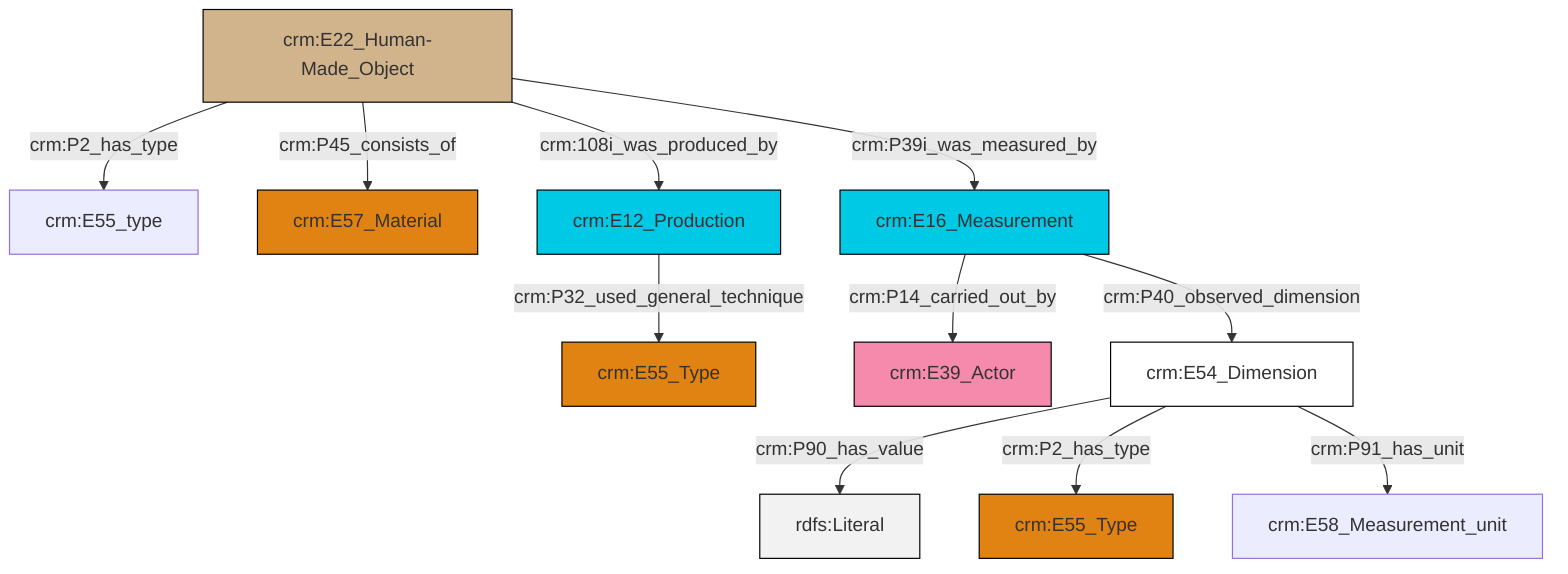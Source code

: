 graph TD
classDef Literal fill:#f2f2f2,stroke:#000000;
classDef CRM_Entity fill:#FFFFFF,stroke:#000000;
classDef Temporal_Entity fill:#00C9E6, stroke:#000000;
classDef Type fill:#E18312, stroke:#000000;
classDef Time-Span fill:#2C9C91, stroke:#000000;
classDef Appellation fill:#FFEB7F, stroke:#000000;
classDef Place fill:#008836, stroke:#000000;
classDef Persistent_Item fill:#B266B2, stroke:#000000;
classDef Conceptual_Object fill:#FFD700, stroke:#000000;
classDef Physical_Thing fill:#D2B48C, stroke:#000000;
classDef Actor fill:#f58aad, stroke:#000000;
classDef PC_Classes fill:#4ce600, stroke:#000000;
classDef Multi fill:#cccccc,stroke:#000000;

2["crm:E54_Dimension"]:::CRM_Entity -->|crm:P90_has_value| 3[rdfs:Literal]:::Literal
6["crm:E12_Production"]:::Temporal_Entity -->|crm:P32_used_general_technique| 7["crm:E55_Type"]:::Type
4["crm:E16_Measurement"]:::Temporal_Entity -->|crm:P14_carried_out_by| 8["crm:E39_Actor"]:::Actor
10["crm:E22_Human-Made_Object"]:::Physical_Thing -->|crm:P2_has_type| 11["crm:E55_type"]:::Default
2["crm:E54_Dimension"]:::CRM_Entity -->|crm:P2_has_type| 12["crm:E55_Type"]:::Type
4["crm:E16_Measurement"]:::Temporal_Entity -->|crm:P40_observed_dimension| 2["crm:E54_Dimension"]:::CRM_Entity
10["crm:E22_Human-Made_Object"]:::Physical_Thing -->|crm:P45_consists_of| 0["crm:E57_Material"]:::Type
2["crm:E54_Dimension"]:::CRM_Entity -->|crm:P91_has_unit| 15["crm:E58_Measurement_unit"]:::Default
10["crm:E22_Human-Made_Object"]:::Physical_Thing -->|crm:108i_was_produced_by| 6["crm:E12_Production"]:::Temporal_Entity
10["crm:E22_Human-Made_Object"]:::Physical_Thing -->|crm:P39i_was_measured_by| 4["crm:E16_Measurement"]:::Temporal_Entity